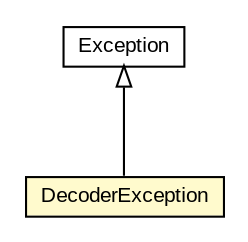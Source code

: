 #!/usr/local/bin/dot
#
# Class diagram 
# Generated by UMLGraph version R5_6-24-gf6e263 (http://www.umlgraph.org/)
#

digraph G {
	edge [fontname="arial",fontsize=10,labelfontname="arial",labelfontsize=10];
	node [fontname="arial",fontsize=10,shape=plaintext];
	nodesep=0.25;
	ranksep=0.5;
	// org.miloss.fgsms.common.codec.DecoderException
	c983 [label=<<table title="org.miloss.fgsms.common.codec.DecoderException" border="0" cellborder="1" cellspacing="0" cellpadding="2" port="p" bgcolor="lemonChiffon" href="./DecoderException.html">
		<tr><td><table border="0" cellspacing="0" cellpadding="1">
<tr><td align="center" balign="center"> DecoderException </td></tr>
		</table></td></tr>
		</table>>, URL="./DecoderException.html", fontname="arial", fontcolor="black", fontsize=10.0];
	//org.miloss.fgsms.common.codec.DecoderException extends java.lang.Exception
	c994:p -> c983:p [dir=back,arrowtail=empty];
	// java.lang.Exception
	c994 [label=<<table title="java.lang.Exception" border="0" cellborder="1" cellspacing="0" cellpadding="2" port="p" href="http://java.sun.com/j2se/1.4.2/docs/api/java/lang/Exception.html">
		<tr><td><table border="0" cellspacing="0" cellpadding="1">
<tr><td align="center" balign="center"> Exception </td></tr>
		</table></td></tr>
		</table>>, URL="http://java.sun.com/j2se/1.4.2/docs/api/java/lang/Exception.html", fontname="arial", fontcolor="black", fontsize=10.0];
}

